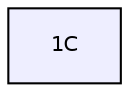 digraph "1C" {
  compound=true
  node [ fontsize="10", fontname="Helvetica"];
  edge [ labelfontsize="10", labelfontname="Helvetica"];
  dir_cb9f6470676a2001d60e628097d2bfcb [shape=box, label="1C", style="filled", fillcolor="#eeeeff", pencolor="black", URL="dir_cb9f6470676a2001d60e628097d2bfcb.html"];
}
